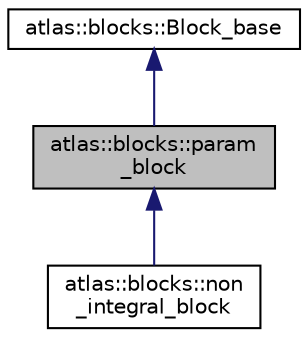 digraph "atlas::blocks::param_block"
{
  edge [fontname="Helvetica",fontsize="10",labelfontname="Helvetica",labelfontsize="10"];
  node [fontname="Helvetica",fontsize="10",shape=record];
  Node1 [label="atlas::blocks::param\l_block",height=0.2,width=0.4,color="black", fillcolor="grey75", style="filled", fontcolor="black"];
  Node2 -> Node1 [dir="back",color="midnightblue",fontsize="10",style="solid",fontname="Helvetica"];
  Node2 [label="atlas::blocks::Block_base",height=0.2,width=0.4,color="black", fillcolor="white", style="filled",URL="$classatlas_1_1blocks_1_1Block__base.html"];
  Node1 -> Node3 [dir="back",color="midnightblue",fontsize="10",style="solid",fontname="Helvetica"];
  Node3 [label="atlas::blocks::non\l_integral_block",height=0.2,width=0.4,color="black", fillcolor="white", style="filled",URL="$classatlas_1_1blocks_1_1non__integral__block.html"];
}
